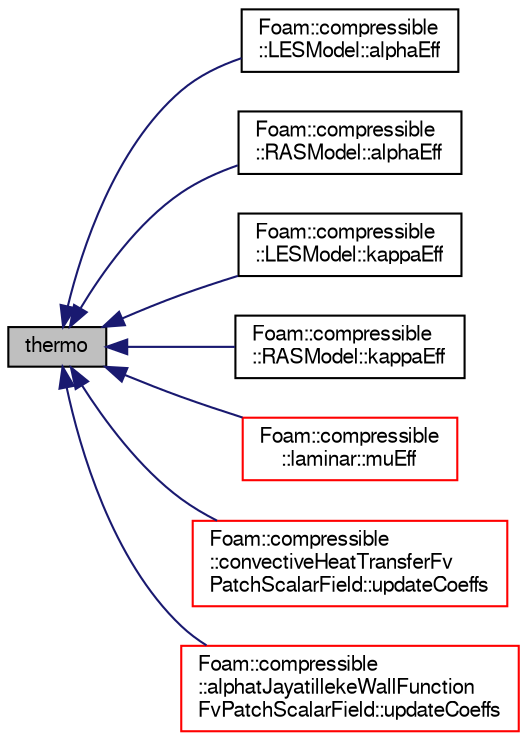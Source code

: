 digraph "thermo"
{
  bgcolor="transparent";
  edge [fontname="FreeSans",fontsize="10",labelfontname="FreeSans",labelfontsize="10"];
  node [fontname="FreeSans",fontsize="10",shape=record];
  rankdir="LR";
  Node505 [label="thermo",height=0.2,width=0.4,color="black", fillcolor="grey75", style="filled", fontcolor="black"];
  Node505 -> Node506 [dir="back",color="midnightblue",fontsize="10",style="solid",fontname="FreeSans"];
  Node506 [label="Foam::compressible\l::LESModel::alphaEff",height=0.2,width=0.4,color="black",URL="$a30634.html#acdaf73865da99710a39b895f8c10b339",tooltip="Return the effective thermal diffusivity. "];
  Node505 -> Node507 [dir="back",color="midnightblue",fontsize="10",style="solid",fontname="FreeSans"];
  Node507 [label="Foam::compressible\l::RASModel::alphaEff",height=0.2,width=0.4,color="black",URL="$a30758.html#acdaf73865da99710a39b895f8c10b339",tooltip="Return the effective turbulent thermal diffusivity. "];
  Node505 -> Node508 [dir="back",color="midnightblue",fontsize="10",style="solid",fontname="FreeSans"];
  Node508 [label="Foam::compressible\l::LESModel::kappaEff",height=0.2,width=0.4,color="black",URL="$a30634.html#ada88bb55eb3b72b0a8a68cdd009e2551",tooltip="Return the effective turbulent temperature diffusivity. "];
  Node505 -> Node509 [dir="back",color="midnightblue",fontsize="10",style="solid",fontname="FreeSans"];
  Node509 [label="Foam::compressible\l::RASModel::kappaEff",height=0.2,width=0.4,color="black",URL="$a30758.html#ada88bb55eb3b72b0a8a68cdd009e2551",tooltip="Return the effective turbulent temperature diffusivity. "];
  Node505 -> Node510 [dir="back",color="midnightblue",fontsize="10",style="solid",fontname="FreeSans"];
  Node510 [label="Foam::compressible\l::laminar::muEff",height=0.2,width=0.4,color="red",URL="$a30814.html#aa206832eff83026a00ef917343447f26",tooltip="Return the effective viscosity, i.e. the laminar viscosity. "];
  Node505 -> Node512 [dir="back",color="midnightblue",fontsize="10",style="solid",fontname="FreeSans"];
  Node512 [label="Foam::compressible\l::convectiveHeatTransferFv\lPatchScalarField::updateCoeffs",height=0.2,width=0.4,color="red",URL="$a30658.html#a7e24eafac629d3733181cd942d4c902f",tooltip="Update the coefficients associated with the patch field. "];
  Node505 -> Node514 [dir="back",color="midnightblue",fontsize="10",style="solid",fontname="FreeSans"];
  Node514 [label="Foam::compressible\l::alphatJayatillekeWallFunction\lFvPatchScalarField::updateCoeffs",height=0.2,width=0.4,color="red",URL="$a30670.html#a7e24eafac629d3733181cd942d4c902f",tooltip="Update the coefficients associated with the patch field. "];
}
